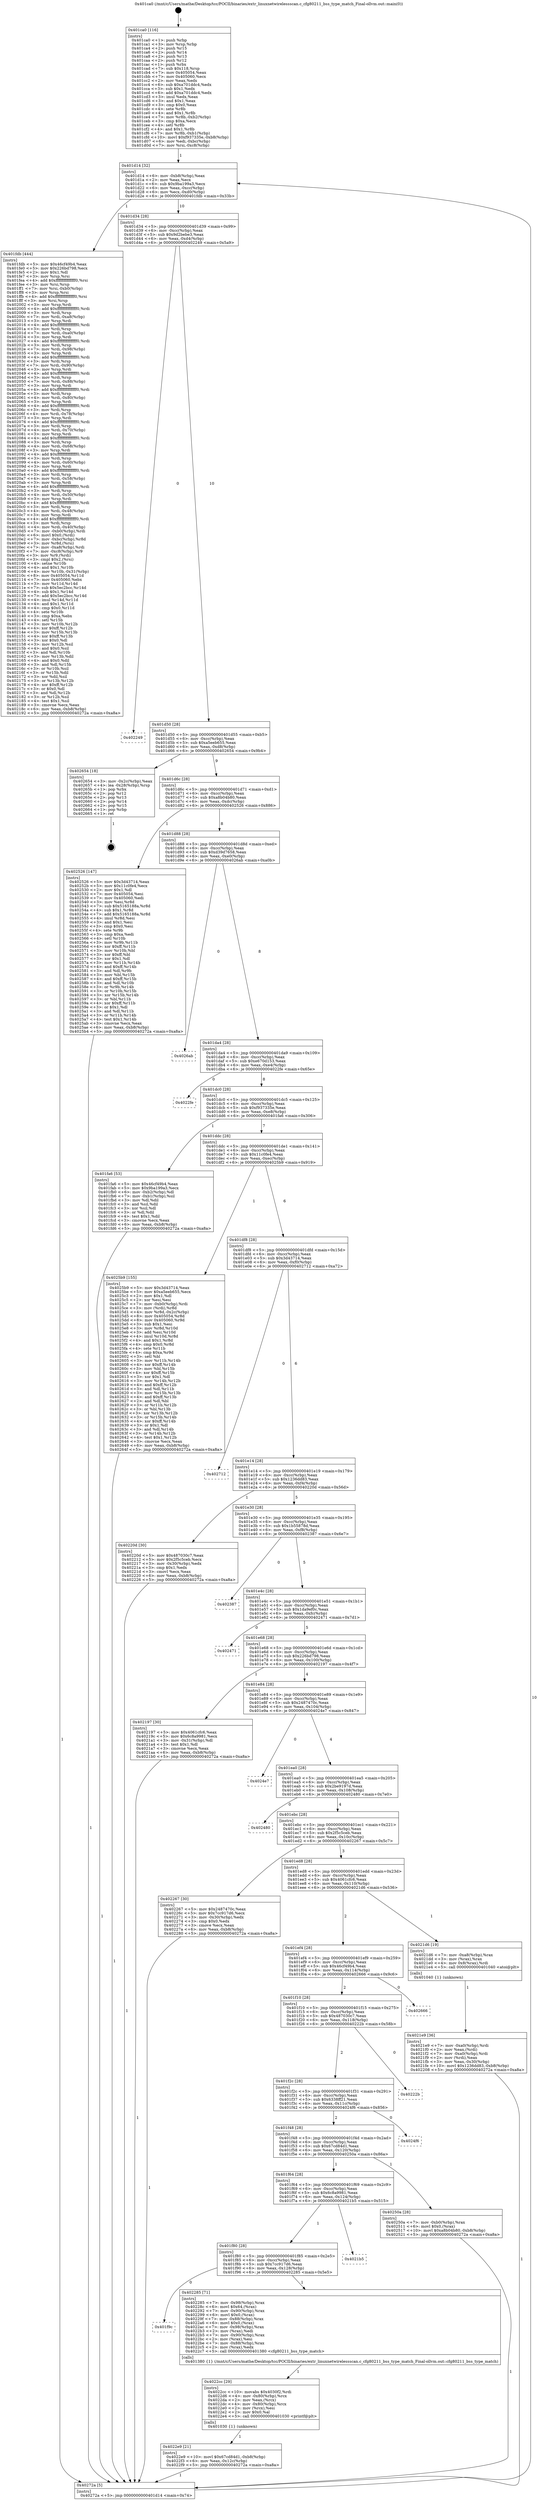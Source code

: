 digraph "0x401ca0" {
  label = "0x401ca0 (/mnt/c/Users/mathe/Desktop/tcc/POCII/binaries/extr_linuxnetwirelessscan.c_cfg80211_bss_type_match_Final-ollvm.out::main(0))"
  labelloc = "t"
  node[shape=record]

  Entry [label="",width=0.3,height=0.3,shape=circle,fillcolor=black,style=filled]
  "0x401d14" [label="{
     0x401d14 [32]\l
     | [instrs]\l
     &nbsp;&nbsp;0x401d14 \<+6\>: mov -0xb8(%rbp),%eax\l
     &nbsp;&nbsp;0x401d1a \<+2\>: mov %eax,%ecx\l
     &nbsp;&nbsp;0x401d1c \<+6\>: sub $0x9ba199a3,%ecx\l
     &nbsp;&nbsp;0x401d22 \<+6\>: mov %eax,-0xcc(%rbp)\l
     &nbsp;&nbsp;0x401d28 \<+6\>: mov %ecx,-0xd0(%rbp)\l
     &nbsp;&nbsp;0x401d2e \<+6\>: je 0000000000401fdb \<main+0x33b\>\l
  }"]
  "0x401fdb" [label="{
     0x401fdb [444]\l
     | [instrs]\l
     &nbsp;&nbsp;0x401fdb \<+5\>: mov $0x46cf49b4,%eax\l
     &nbsp;&nbsp;0x401fe0 \<+5\>: mov $0x226bd798,%ecx\l
     &nbsp;&nbsp;0x401fe5 \<+2\>: mov $0x1,%dl\l
     &nbsp;&nbsp;0x401fe7 \<+3\>: mov %rsp,%rsi\l
     &nbsp;&nbsp;0x401fea \<+4\>: add $0xfffffffffffffff0,%rsi\l
     &nbsp;&nbsp;0x401fee \<+3\>: mov %rsi,%rsp\l
     &nbsp;&nbsp;0x401ff1 \<+7\>: mov %rsi,-0xb0(%rbp)\l
     &nbsp;&nbsp;0x401ff8 \<+3\>: mov %rsp,%rsi\l
     &nbsp;&nbsp;0x401ffb \<+4\>: add $0xfffffffffffffff0,%rsi\l
     &nbsp;&nbsp;0x401fff \<+3\>: mov %rsi,%rsp\l
     &nbsp;&nbsp;0x402002 \<+3\>: mov %rsp,%rdi\l
     &nbsp;&nbsp;0x402005 \<+4\>: add $0xfffffffffffffff0,%rdi\l
     &nbsp;&nbsp;0x402009 \<+3\>: mov %rdi,%rsp\l
     &nbsp;&nbsp;0x40200c \<+7\>: mov %rdi,-0xa8(%rbp)\l
     &nbsp;&nbsp;0x402013 \<+3\>: mov %rsp,%rdi\l
     &nbsp;&nbsp;0x402016 \<+4\>: add $0xfffffffffffffff0,%rdi\l
     &nbsp;&nbsp;0x40201a \<+3\>: mov %rdi,%rsp\l
     &nbsp;&nbsp;0x40201d \<+7\>: mov %rdi,-0xa0(%rbp)\l
     &nbsp;&nbsp;0x402024 \<+3\>: mov %rsp,%rdi\l
     &nbsp;&nbsp;0x402027 \<+4\>: add $0xfffffffffffffff0,%rdi\l
     &nbsp;&nbsp;0x40202b \<+3\>: mov %rdi,%rsp\l
     &nbsp;&nbsp;0x40202e \<+7\>: mov %rdi,-0x98(%rbp)\l
     &nbsp;&nbsp;0x402035 \<+3\>: mov %rsp,%rdi\l
     &nbsp;&nbsp;0x402038 \<+4\>: add $0xfffffffffffffff0,%rdi\l
     &nbsp;&nbsp;0x40203c \<+3\>: mov %rdi,%rsp\l
     &nbsp;&nbsp;0x40203f \<+7\>: mov %rdi,-0x90(%rbp)\l
     &nbsp;&nbsp;0x402046 \<+3\>: mov %rsp,%rdi\l
     &nbsp;&nbsp;0x402049 \<+4\>: add $0xfffffffffffffff0,%rdi\l
     &nbsp;&nbsp;0x40204d \<+3\>: mov %rdi,%rsp\l
     &nbsp;&nbsp;0x402050 \<+7\>: mov %rdi,-0x88(%rbp)\l
     &nbsp;&nbsp;0x402057 \<+3\>: mov %rsp,%rdi\l
     &nbsp;&nbsp;0x40205a \<+4\>: add $0xfffffffffffffff0,%rdi\l
     &nbsp;&nbsp;0x40205e \<+3\>: mov %rdi,%rsp\l
     &nbsp;&nbsp;0x402061 \<+4\>: mov %rdi,-0x80(%rbp)\l
     &nbsp;&nbsp;0x402065 \<+3\>: mov %rsp,%rdi\l
     &nbsp;&nbsp;0x402068 \<+4\>: add $0xfffffffffffffff0,%rdi\l
     &nbsp;&nbsp;0x40206c \<+3\>: mov %rdi,%rsp\l
     &nbsp;&nbsp;0x40206f \<+4\>: mov %rdi,-0x78(%rbp)\l
     &nbsp;&nbsp;0x402073 \<+3\>: mov %rsp,%rdi\l
     &nbsp;&nbsp;0x402076 \<+4\>: add $0xfffffffffffffff0,%rdi\l
     &nbsp;&nbsp;0x40207a \<+3\>: mov %rdi,%rsp\l
     &nbsp;&nbsp;0x40207d \<+4\>: mov %rdi,-0x70(%rbp)\l
     &nbsp;&nbsp;0x402081 \<+3\>: mov %rsp,%rdi\l
     &nbsp;&nbsp;0x402084 \<+4\>: add $0xfffffffffffffff0,%rdi\l
     &nbsp;&nbsp;0x402088 \<+3\>: mov %rdi,%rsp\l
     &nbsp;&nbsp;0x40208b \<+4\>: mov %rdi,-0x68(%rbp)\l
     &nbsp;&nbsp;0x40208f \<+3\>: mov %rsp,%rdi\l
     &nbsp;&nbsp;0x402092 \<+4\>: add $0xfffffffffffffff0,%rdi\l
     &nbsp;&nbsp;0x402096 \<+3\>: mov %rdi,%rsp\l
     &nbsp;&nbsp;0x402099 \<+4\>: mov %rdi,-0x60(%rbp)\l
     &nbsp;&nbsp;0x40209d \<+3\>: mov %rsp,%rdi\l
     &nbsp;&nbsp;0x4020a0 \<+4\>: add $0xfffffffffffffff0,%rdi\l
     &nbsp;&nbsp;0x4020a4 \<+3\>: mov %rdi,%rsp\l
     &nbsp;&nbsp;0x4020a7 \<+4\>: mov %rdi,-0x58(%rbp)\l
     &nbsp;&nbsp;0x4020ab \<+3\>: mov %rsp,%rdi\l
     &nbsp;&nbsp;0x4020ae \<+4\>: add $0xfffffffffffffff0,%rdi\l
     &nbsp;&nbsp;0x4020b2 \<+3\>: mov %rdi,%rsp\l
     &nbsp;&nbsp;0x4020b5 \<+4\>: mov %rdi,-0x50(%rbp)\l
     &nbsp;&nbsp;0x4020b9 \<+3\>: mov %rsp,%rdi\l
     &nbsp;&nbsp;0x4020bc \<+4\>: add $0xfffffffffffffff0,%rdi\l
     &nbsp;&nbsp;0x4020c0 \<+3\>: mov %rdi,%rsp\l
     &nbsp;&nbsp;0x4020c3 \<+4\>: mov %rdi,-0x48(%rbp)\l
     &nbsp;&nbsp;0x4020c7 \<+3\>: mov %rsp,%rdi\l
     &nbsp;&nbsp;0x4020ca \<+4\>: add $0xfffffffffffffff0,%rdi\l
     &nbsp;&nbsp;0x4020ce \<+3\>: mov %rdi,%rsp\l
     &nbsp;&nbsp;0x4020d1 \<+4\>: mov %rdi,-0x40(%rbp)\l
     &nbsp;&nbsp;0x4020d5 \<+7\>: mov -0xb0(%rbp),%rdi\l
     &nbsp;&nbsp;0x4020dc \<+6\>: movl $0x0,(%rdi)\l
     &nbsp;&nbsp;0x4020e2 \<+7\>: mov -0xbc(%rbp),%r8d\l
     &nbsp;&nbsp;0x4020e9 \<+3\>: mov %r8d,(%rsi)\l
     &nbsp;&nbsp;0x4020ec \<+7\>: mov -0xa8(%rbp),%rdi\l
     &nbsp;&nbsp;0x4020f3 \<+7\>: mov -0xc8(%rbp),%r9\l
     &nbsp;&nbsp;0x4020fa \<+3\>: mov %r9,(%rdi)\l
     &nbsp;&nbsp;0x4020fd \<+3\>: cmpl $0x2,(%rsi)\l
     &nbsp;&nbsp;0x402100 \<+4\>: setne %r10b\l
     &nbsp;&nbsp;0x402104 \<+4\>: and $0x1,%r10b\l
     &nbsp;&nbsp;0x402108 \<+4\>: mov %r10b,-0x31(%rbp)\l
     &nbsp;&nbsp;0x40210c \<+8\>: mov 0x405054,%r11d\l
     &nbsp;&nbsp;0x402114 \<+7\>: mov 0x405060,%ebx\l
     &nbsp;&nbsp;0x40211b \<+3\>: mov %r11d,%r14d\l
     &nbsp;&nbsp;0x40211e \<+7\>: sub $0x5ec2bcc,%r14d\l
     &nbsp;&nbsp;0x402125 \<+4\>: sub $0x1,%r14d\l
     &nbsp;&nbsp;0x402129 \<+7\>: add $0x5ec2bcc,%r14d\l
     &nbsp;&nbsp;0x402130 \<+4\>: imul %r14d,%r11d\l
     &nbsp;&nbsp;0x402134 \<+4\>: and $0x1,%r11d\l
     &nbsp;&nbsp;0x402138 \<+4\>: cmp $0x0,%r11d\l
     &nbsp;&nbsp;0x40213c \<+4\>: sete %r10b\l
     &nbsp;&nbsp;0x402140 \<+3\>: cmp $0xa,%ebx\l
     &nbsp;&nbsp;0x402143 \<+4\>: setl %r15b\l
     &nbsp;&nbsp;0x402147 \<+3\>: mov %r10b,%r12b\l
     &nbsp;&nbsp;0x40214a \<+4\>: xor $0xff,%r12b\l
     &nbsp;&nbsp;0x40214e \<+3\>: mov %r15b,%r13b\l
     &nbsp;&nbsp;0x402151 \<+4\>: xor $0xff,%r13b\l
     &nbsp;&nbsp;0x402155 \<+3\>: xor $0x0,%dl\l
     &nbsp;&nbsp;0x402158 \<+3\>: mov %r12b,%sil\l
     &nbsp;&nbsp;0x40215b \<+4\>: and $0x0,%sil\l
     &nbsp;&nbsp;0x40215f \<+3\>: and %dl,%r10b\l
     &nbsp;&nbsp;0x402162 \<+3\>: mov %r13b,%dil\l
     &nbsp;&nbsp;0x402165 \<+4\>: and $0x0,%dil\l
     &nbsp;&nbsp;0x402169 \<+3\>: and %dl,%r15b\l
     &nbsp;&nbsp;0x40216c \<+3\>: or %r10b,%sil\l
     &nbsp;&nbsp;0x40216f \<+3\>: or %r15b,%dil\l
     &nbsp;&nbsp;0x402172 \<+3\>: xor %dil,%sil\l
     &nbsp;&nbsp;0x402175 \<+3\>: or %r13b,%r12b\l
     &nbsp;&nbsp;0x402178 \<+4\>: xor $0xff,%r12b\l
     &nbsp;&nbsp;0x40217c \<+3\>: or $0x0,%dl\l
     &nbsp;&nbsp;0x40217f \<+3\>: and %dl,%r12b\l
     &nbsp;&nbsp;0x402182 \<+3\>: or %r12b,%sil\l
     &nbsp;&nbsp;0x402185 \<+4\>: test $0x1,%sil\l
     &nbsp;&nbsp;0x402189 \<+3\>: cmovne %ecx,%eax\l
     &nbsp;&nbsp;0x40218c \<+6\>: mov %eax,-0xb8(%rbp)\l
     &nbsp;&nbsp;0x402192 \<+5\>: jmp 000000000040272a \<main+0xa8a\>\l
  }"]
  "0x401d34" [label="{
     0x401d34 [28]\l
     | [instrs]\l
     &nbsp;&nbsp;0x401d34 \<+5\>: jmp 0000000000401d39 \<main+0x99\>\l
     &nbsp;&nbsp;0x401d39 \<+6\>: mov -0xcc(%rbp),%eax\l
     &nbsp;&nbsp;0x401d3f \<+5\>: sub $0x9d2bebe3,%eax\l
     &nbsp;&nbsp;0x401d44 \<+6\>: mov %eax,-0xd4(%rbp)\l
     &nbsp;&nbsp;0x401d4a \<+6\>: je 0000000000402249 \<main+0x5a9\>\l
  }"]
  Exit [label="",width=0.3,height=0.3,shape=circle,fillcolor=black,style=filled,peripheries=2]
  "0x402249" [label="{
     0x402249\l
  }", style=dashed]
  "0x401d50" [label="{
     0x401d50 [28]\l
     | [instrs]\l
     &nbsp;&nbsp;0x401d50 \<+5\>: jmp 0000000000401d55 \<main+0xb5\>\l
     &nbsp;&nbsp;0x401d55 \<+6\>: mov -0xcc(%rbp),%eax\l
     &nbsp;&nbsp;0x401d5b \<+5\>: sub $0xa5eeb655,%eax\l
     &nbsp;&nbsp;0x401d60 \<+6\>: mov %eax,-0xd8(%rbp)\l
     &nbsp;&nbsp;0x401d66 \<+6\>: je 0000000000402654 \<main+0x9b4\>\l
  }"]
  "0x4022e9" [label="{
     0x4022e9 [21]\l
     | [instrs]\l
     &nbsp;&nbsp;0x4022e9 \<+10\>: movl $0x67cd84d1,-0xb8(%rbp)\l
     &nbsp;&nbsp;0x4022f3 \<+6\>: mov %eax,-0x12c(%rbp)\l
     &nbsp;&nbsp;0x4022f9 \<+5\>: jmp 000000000040272a \<main+0xa8a\>\l
  }"]
  "0x402654" [label="{
     0x402654 [18]\l
     | [instrs]\l
     &nbsp;&nbsp;0x402654 \<+3\>: mov -0x2c(%rbp),%eax\l
     &nbsp;&nbsp;0x402657 \<+4\>: lea -0x28(%rbp),%rsp\l
     &nbsp;&nbsp;0x40265b \<+1\>: pop %rbx\l
     &nbsp;&nbsp;0x40265c \<+2\>: pop %r12\l
     &nbsp;&nbsp;0x40265e \<+2\>: pop %r13\l
     &nbsp;&nbsp;0x402660 \<+2\>: pop %r14\l
     &nbsp;&nbsp;0x402662 \<+2\>: pop %r15\l
     &nbsp;&nbsp;0x402664 \<+1\>: pop %rbp\l
     &nbsp;&nbsp;0x402665 \<+1\>: ret\l
  }"]
  "0x401d6c" [label="{
     0x401d6c [28]\l
     | [instrs]\l
     &nbsp;&nbsp;0x401d6c \<+5\>: jmp 0000000000401d71 \<main+0xd1\>\l
     &nbsp;&nbsp;0x401d71 \<+6\>: mov -0xcc(%rbp),%eax\l
     &nbsp;&nbsp;0x401d77 \<+5\>: sub $0xa8b04b80,%eax\l
     &nbsp;&nbsp;0x401d7c \<+6\>: mov %eax,-0xdc(%rbp)\l
     &nbsp;&nbsp;0x401d82 \<+6\>: je 0000000000402526 \<main+0x886\>\l
  }"]
  "0x4022cc" [label="{
     0x4022cc [29]\l
     | [instrs]\l
     &nbsp;&nbsp;0x4022cc \<+10\>: movabs $0x4030f2,%rdi\l
     &nbsp;&nbsp;0x4022d6 \<+4\>: mov -0x80(%rbp),%rcx\l
     &nbsp;&nbsp;0x4022da \<+2\>: mov %eax,(%rcx)\l
     &nbsp;&nbsp;0x4022dc \<+4\>: mov -0x80(%rbp),%rcx\l
     &nbsp;&nbsp;0x4022e0 \<+2\>: mov (%rcx),%esi\l
     &nbsp;&nbsp;0x4022e2 \<+2\>: mov $0x0,%al\l
     &nbsp;&nbsp;0x4022e4 \<+5\>: call 0000000000401030 \<printf@plt\>\l
     | [calls]\l
     &nbsp;&nbsp;0x401030 \{1\} (unknown)\l
  }"]
  "0x402526" [label="{
     0x402526 [147]\l
     | [instrs]\l
     &nbsp;&nbsp;0x402526 \<+5\>: mov $0x3d43714,%eax\l
     &nbsp;&nbsp;0x40252b \<+5\>: mov $0x11c0fe4,%ecx\l
     &nbsp;&nbsp;0x402530 \<+2\>: mov $0x1,%dl\l
     &nbsp;&nbsp;0x402532 \<+7\>: mov 0x405054,%esi\l
     &nbsp;&nbsp;0x402539 \<+7\>: mov 0x405060,%edi\l
     &nbsp;&nbsp;0x402540 \<+3\>: mov %esi,%r8d\l
     &nbsp;&nbsp;0x402543 \<+7\>: sub $0x5165188a,%r8d\l
     &nbsp;&nbsp;0x40254a \<+4\>: sub $0x1,%r8d\l
     &nbsp;&nbsp;0x40254e \<+7\>: add $0x5165188a,%r8d\l
     &nbsp;&nbsp;0x402555 \<+4\>: imul %r8d,%esi\l
     &nbsp;&nbsp;0x402559 \<+3\>: and $0x1,%esi\l
     &nbsp;&nbsp;0x40255c \<+3\>: cmp $0x0,%esi\l
     &nbsp;&nbsp;0x40255f \<+4\>: sete %r9b\l
     &nbsp;&nbsp;0x402563 \<+3\>: cmp $0xa,%edi\l
     &nbsp;&nbsp;0x402566 \<+4\>: setl %r10b\l
     &nbsp;&nbsp;0x40256a \<+3\>: mov %r9b,%r11b\l
     &nbsp;&nbsp;0x40256d \<+4\>: xor $0xff,%r11b\l
     &nbsp;&nbsp;0x402571 \<+3\>: mov %r10b,%bl\l
     &nbsp;&nbsp;0x402574 \<+3\>: xor $0xff,%bl\l
     &nbsp;&nbsp;0x402577 \<+3\>: xor $0x1,%dl\l
     &nbsp;&nbsp;0x40257a \<+3\>: mov %r11b,%r14b\l
     &nbsp;&nbsp;0x40257d \<+4\>: and $0xff,%r14b\l
     &nbsp;&nbsp;0x402581 \<+3\>: and %dl,%r9b\l
     &nbsp;&nbsp;0x402584 \<+3\>: mov %bl,%r15b\l
     &nbsp;&nbsp;0x402587 \<+4\>: and $0xff,%r15b\l
     &nbsp;&nbsp;0x40258b \<+3\>: and %dl,%r10b\l
     &nbsp;&nbsp;0x40258e \<+3\>: or %r9b,%r14b\l
     &nbsp;&nbsp;0x402591 \<+3\>: or %r10b,%r15b\l
     &nbsp;&nbsp;0x402594 \<+3\>: xor %r15b,%r14b\l
     &nbsp;&nbsp;0x402597 \<+3\>: or %bl,%r11b\l
     &nbsp;&nbsp;0x40259a \<+4\>: xor $0xff,%r11b\l
     &nbsp;&nbsp;0x40259e \<+3\>: or $0x1,%dl\l
     &nbsp;&nbsp;0x4025a1 \<+3\>: and %dl,%r11b\l
     &nbsp;&nbsp;0x4025a4 \<+3\>: or %r11b,%r14b\l
     &nbsp;&nbsp;0x4025a7 \<+4\>: test $0x1,%r14b\l
     &nbsp;&nbsp;0x4025ab \<+3\>: cmovne %ecx,%eax\l
     &nbsp;&nbsp;0x4025ae \<+6\>: mov %eax,-0xb8(%rbp)\l
     &nbsp;&nbsp;0x4025b4 \<+5\>: jmp 000000000040272a \<main+0xa8a\>\l
  }"]
  "0x401d88" [label="{
     0x401d88 [28]\l
     | [instrs]\l
     &nbsp;&nbsp;0x401d88 \<+5\>: jmp 0000000000401d8d \<main+0xed\>\l
     &nbsp;&nbsp;0x401d8d \<+6\>: mov -0xcc(%rbp),%eax\l
     &nbsp;&nbsp;0x401d93 \<+5\>: sub $0xd39d7658,%eax\l
     &nbsp;&nbsp;0x401d98 \<+6\>: mov %eax,-0xe0(%rbp)\l
     &nbsp;&nbsp;0x401d9e \<+6\>: je 00000000004026ab \<main+0xa0b\>\l
  }"]
  "0x401f9c" [label="{
     0x401f9c\l
  }", style=dashed]
  "0x4026ab" [label="{
     0x4026ab\l
  }", style=dashed]
  "0x401da4" [label="{
     0x401da4 [28]\l
     | [instrs]\l
     &nbsp;&nbsp;0x401da4 \<+5\>: jmp 0000000000401da9 \<main+0x109\>\l
     &nbsp;&nbsp;0x401da9 \<+6\>: mov -0xcc(%rbp),%eax\l
     &nbsp;&nbsp;0x401daf \<+5\>: sub $0xe670d153,%eax\l
     &nbsp;&nbsp;0x401db4 \<+6\>: mov %eax,-0xe4(%rbp)\l
     &nbsp;&nbsp;0x401dba \<+6\>: je 00000000004022fe \<main+0x65e\>\l
  }"]
  "0x402285" [label="{
     0x402285 [71]\l
     | [instrs]\l
     &nbsp;&nbsp;0x402285 \<+7\>: mov -0x98(%rbp),%rax\l
     &nbsp;&nbsp;0x40228c \<+6\>: movl $0x64,(%rax)\l
     &nbsp;&nbsp;0x402292 \<+7\>: mov -0x90(%rbp),%rax\l
     &nbsp;&nbsp;0x402299 \<+6\>: movl $0x0,(%rax)\l
     &nbsp;&nbsp;0x40229f \<+7\>: mov -0x88(%rbp),%rax\l
     &nbsp;&nbsp;0x4022a6 \<+6\>: movl $0x0,(%rax)\l
     &nbsp;&nbsp;0x4022ac \<+7\>: mov -0x98(%rbp),%rax\l
     &nbsp;&nbsp;0x4022b3 \<+2\>: mov (%rax),%edi\l
     &nbsp;&nbsp;0x4022b5 \<+7\>: mov -0x90(%rbp),%rax\l
     &nbsp;&nbsp;0x4022bc \<+2\>: mov (%rax),%esi\l
     &nbsp;&nbsp;0x4022be \<+7\>: mov -0x88(%rbp),%rax\l
     &nbsp;&nbsp;0x4022c5 \<+2\>: mov (%rax),%edx\l
     &nbsp;&nbsp;0x4022c7 \<+5\>: call 0000000000401380 \<cfg80211_bss_type_match\>\l
     | [calls]\l
     &nbsp;&nbsp;0x401380 \{1\} (/mnt/c/Users/mathe/Desktop/tcc/POCII/binaries/extr_linuxnetwirelessscan.c_cfg80211_bss_type_match_Final-ollvm.out::cfg80211_bss_type_match)\l
  }"]
  "0x4022fe" [label="{
     0x4022fe\l
  }", style=dashed]
  "0x401dc0" [label="{
     0x401dc0 [28]\l
     | [instrs]\l
     &nbsp;&nbsp;0x401dc0 \<+5\>: jmp 0000000000401dc5 \<main+0x125\>\l
     &nbsp;&nbsp;0x401dc5 \<+6\>: mov -0xcc(%rbp),%eax\l
     &nbsp;&nbsp;0x401dcb \<+5\>: sub $0xf937335e,%eax\l
     &nbsp;&nbsp;0x401dd0 \<+6\>: mov %eax,-0xe8(%rbp)\l
     &nbsp;&nbsp;0x401dd6 \<+6\>: je 0000000000401fa6 \<main+0x306\>\l
  }"]
  "0x401f80" [label="{
     0x401f80 [28]\l
     | [instrs]\l
     &nbsp;&nbsp;0x401f80 \<+5\>: jmp 0000000000401f85 \<main+0x2e5\>\l
     &nbsp;&nbsp;0x401f85 \<+6\>: mov -0xcc(%rbp),%eax\l
     &nbsp;&nbsp;0x401f8b \<+5\>: sub $0x7cc917d6,%eax\l
     &nbsp;&nbsp;0x401f90 \<+6\>: mov %eax,-0x128(%rbp)\l
     &nbsp;&nbsp;0x401f96 \<+6\>: je 0000000000402285 \<main+0x5e5\>\l
  }"]
  "0x401fa6" [label="{
     0x401fa6 [53]\l
     | [instrs]\l
     &nbsp;&nbsp;0x401fa6 \<+5\>: mov $0x46cf49b4,%eax\l
     &nbsp;&nbsp;0x401fab \<+5\>: mov $0x9ba199a3,%ecx\l
     &nbsp;&nbsp;0x401fb0 \<+6\>: mov -0xb2(%rbp),%dl\l
     &nbsp;&nbsp;0x401fb6 \<+7\>: mov -0xb1(%rbp),%sil\l
     &nbsp;&nbsp;0x401fbd \<+3\>: mov %dl,%dil\l
     &nbsp;&nbsp;0x401fc0 \<+3\>: and %sil,%dil\l
     &nbsp;&nbsp;0x401fc3 \<+3\>: xor %sil,%dl\l
     &nbsp;&nbsp;0x401fc6 \<+3\>: or %dl,%dil\l
     &nbsp;&nbsp;0x401fc9 \<+4\>: test $0x1,%dil\l
     &nbsp;&nbsp;0x401fcd \<+3\>: cmovne %ecx,%eax\l
     &nbsp;&nbsp;0x401fd0 \<+6\>: mov %eax,-0xb8(%rbp)\l
     &nbsp;&nbsp;0x401fd6 \<+5\>: jmp 000000000040272a \<main+0xa8a\>\l
  }"]
  "0x401ddc" [label="{
     0x401ddc [28]\l
     | [instrs]\l
     &nbsp;&nbsp;0x401ddc \<+5\>: jmp 0000000000401de1 \<main+0x141\>\l
     &nbsp;&nbsp;0x401de1 \<+6\>: mov -0xcc(%rbp),%eax\l
     &nbsp;&nbsp;0x401de7 \<+5\>: sub $0x11c0fe4,%eax\l
     &nbsp;&nbsp;0x401dec \<+6\>: mov %eax,-0xec(%rbp)\l
     &nbsp;&nbsp;0x401df2 \<+6\>: je 00000000004025b9 \<main+0x919\>\l
  }"]
  "0x40272a" [label="{
     0x40272a [5]\l
     | [instrs]\l
     &nbsp;&nbsp;0x40272a \<+5\>: jmp 0000000000401d14 \<main+0x74\>\l
  }"]
  "0x401ca0" [label="{
     0x401ca0 [116]\l
     | [instrs]\l
     &nbsp;&nbsp;0x401ca0 \<+1\>: push %rbp\l
     &nbsp;&nbsp;0x401ca1 \<+3\>: mov %rsp,%rbp\l
     &nbsp;&nbsp;0x401ca4 \<+2\>: push %r15\l
     &nbsp;&nbsp;0x401ca6 \<+2\>: push %r14\l
     &nbsp;&nbsp;0x401ca8 \<+2\>: push %r13\l
     &nbsp;&nbsp;0x401caa \<+2\>: push %r12\l
     &nbsp;&nbsp;0x401cac \<+1\>: push %rbx\l
     &nbsp;&nbsp;0x401cad \<+7\>: sub $0x118,%rsp\l
     &nbsp;&nbsp;0x401cb4 \<+7\>: mov 0x405054,%eax\l
     &nbsp;&nbsp;0x401cbb \<+7\>: mov 0x405060,%ecx\l
     &nbsp;&nbsp;0x401cc2 \<+2\>: mov %eax,%edx\l
     &nbsp;&nbsp;0x401cc4 \<+6\>: sub $0xa701ddc4,%edx\l
     &nbsp;&nbsp;0x401cca \<+3\>: sub $0x1,%edx\l
     &nbsp;&nbsp;0x401ccd \<+6\>: add $0xa701ddc4,%edx\l
     &nbsp;&nbsp;0x401cd3 \<+3\>: imul %edx,%eax\l
     &nbsp;&nbsp;0x401cd6 \<+3\>: and $0x1,%eax\l
     &nbsp;&nbsp;0x401cd9 \<+3\>: cmp $0x0,%eax\l
     &nbsp;&nbsp;0x401cdc \<+4\>: sete %r8b\l
     &nbsp;&nbsp;0x401ce0 \<+4\>: and $0x1,%r8b\l
     &nbsp;&nbsp;0x401ce4 \<+7\>: mov %r8b,-0xb2(%rbp)\l
     &nbsp;&nbsp;0x401ceb \<+3\>: cmp $0xa,%ecx\l
     &nbsp;&nbsp;0x401cee \<+4\>: setl %r8b\l
     &nbsp;&nbsp;0x401cf2 \<+4\>: and $0x1,%r8b\l
     &nbsp;&nbsp;0x401cf6 \<+7\>: mov %r8b,-0xb1(%rbp)\l
     &nbsp;&nbsp;0x401cfd \<+10\>: movl $0xf937335e,-0xb8(%rbp)\l
     &nbsp;&nbsp;0x401d07 \<+6\>: mov %edi,-0xbc(%rbp)\l
     &nbsp;&nbsp;0x401d0d \<+7\>: mov %rsi,-0xc8(%rbp)\l
  }"]
  "0x4021b5" [label="{
     0x4021b5\l
  }", style=dashed]
  "0x401f64" [label="{
     0x401f64 [28]\l
     | [instrs]\l
     &nbsp;&nbsp;0x401f64 \<+5\>: jmp 0000000000401f69 \<main+0x2c9\>\l
     &nbsp;&nbsp;0x401f69 \<+6\>: mov -0xcc(%rbp),%eax\l
     &nbsp;&nbsp;0x401f6f \<+5\>: sub $0x6c8a9981,%eax\l
     &nbsp;&nbsp;0x401f74 \<+6\>: mov %eax,-0x124(%rbp)\l
     &nbsp;&nbsp;0x401f7a \<+6\>: je 00000000004021b5 \<main+0x515\>\l
  }"]
  "0x4025b9" [label="{
     0x4025b9 [155]\l
     | [instrs]\l
     &nbsp;&nbsp;0x4025b9 \<+5\>: mov $0x3d43714,%eax\l
     &nbsp;&nbsp;0x4025be \<+5\>: mov $0xa5eeb655,%ecx\l
     &nbsp;&nbsp;0x4025c3 \<+2\>: mov $0x1,%dl\l
     &nbsp;&nbsp;0x4025c5 \<+2\>: xor %esi,%esi\l
     &nbsp;&nbsp;0x4025c7 \<+7\>: mov -0xb0(%rbp),%rdi\l
     &nbsp;&nbsp;0x4025ce \<+3\>: mov (%rdi),%r8d\l
     &nbsp;&nbsp;0x4025d1 \<+4\>: mov %r8d,-0x2c(%rbp)\l
     &nbsp;&nbsp;0x4025d5 \<+8\>: mov 0x405054,%r8d\l
     &nbsp;&nbsp;0x4025dd \<+8\>: mov 0x405060,%r9d\l
     &nbsp;&nbsp;0x4025e5 \<+3\>: sub $0x1,%esi\l
     &nbsp;&nbsp;0x4025e8 \<+3\>: mov %r8d,%r10d\l
     &nbsp;&nbsp;0x4025eb \<+3\>: add %esi,%r10d\l
     &nbsp;&nbsp;0x4025ee \<+4\>: imul %r10d,%r8d\l
     &nbsp;&nbsp;0x4025f2 \<+4\>: and $0x1,%r8d\l
     &nbsp;&nbsp;0x4025f6 \<+4\>: cmp $0x0,%r8d\l
     &nbsp;&nbsp;0x4025fa \<+4\>: sete %r11b\l
     &nbsp;&nbsp;0x4025fe \<+4\>: cmp $0xa,%r9d\l
     &nbsp;&nbsp;0x402602 \<+3\>: setl %bl\l
     &nbsp;&nbsp;0x402605 \<+3\>: mov %r11b,%r14b\l
     &nbsp;&nbsp;0x402608 \<+4\>: xor $0xff,%r14b\l
     &nbsp;&nbsp;0x40260c \<+3\>: mov %bl,%r15b\l
     &nbsp;&nbsp;0x40260f \<+4\>: xor $0xff,%r15b\l
     &nbsp;&nbsp;0x402613 \<+3\>: xor $0x1,%dl\l
     &nbsp;&nbsp;0x402616 \<+3\>: mov %r14b,%r12b\l
     &nbsp;&nbsp;0x402619 \<+4\>: and $0xff,%r12b\l
     &nbsp;&nbsp;0x40261d \<+3\>: and %dl,%r11b\l
     &nbsp;&nbsp;0x402620 \<+3\>: mov %r15b,%r13b\l
     &nbsp;&nbsp;0x402623 \<+4\>: and $0xff,%r13b\l
     &nbsp;&nbsp;0x402627 \<+2\>: and %dl,%bl\l
     &nbsp;&nbsp;0x402629 \<+3\>: or %r11b,%r12b\l
     &nbsp;&nbsp;0x40262c \<+3\>: or %bl,%r13b\l
     &nbsp;&nbsp;0x40262f \<+3\>: xor %r13b,%r12b\l
     &nbsp;&nbsp;0x402632 \<+3\>: or %r15b,%r14b\l
     &nbsp;&nbsp;0x402635 \<+4\>: xor $0xff,%r14b\l
     &nbsp;&nbsp;0x402639 \<+3\>: or $0x1,%dl\l
     &nbsp;&nbsp;0x40263c \<+3\>: and %dl,%r14b\l
     &nbsp;&nbsp;0x40263f \<+3\>: or %r14b,%r12b\l
     &nbsp;&nbsp;0x402642 \<+4\>: test $0x1,%r12b\l
     &nbsp;&nbsp;0x402646 \<+3\>: cmovne %ecx,%eax\l
     &nbsp;&nbsp;0x402649 \<+6\>: mov %eax,-0xb8(%rbp)\l
     &nbsp;&nbsp;0x40264f \<+5\>: jmp 000000000040272a \<main+0xa8a\>\l
  }"]
  "0x401df8" [label="{
     0x401df8 [28]\l
     | [instrs]\l
     &nbsp;&nbsp;0x401df8 \<+5\>: jmp 0000000000401dfd \<main+0x15d\>\l
     &nbsp;&nbsp;0x401dfd \<+6\>: mov -0xcc(%rbp),%eax\l
     &nbsp;&nbsp;0x401e03 \<+5\>: sub $0x3d43714,%eax\l
     &nbsp;&nbsp;0x401e08 \<+6\>: mov %eax,-0xf0(%rbp)\l
     &nbsp;&nbsp;0x401e0e \<+6\>: je 0000000000402712 \<main+0xa72\>\l
  }"]
  "0x40250a" [label="{
     0x40250a [28]\l
     | [instrs]\l
     &nbsp;&nbsp;0x40250a \<+7\>: mov -0xb0(%rbp),%rax\l
     &nbsp;&nbsp;0x402511 \<+6\>: movl $0x0,(%rax)\l
     &nbsp;&nbsp;0x402517 \<+10\>: movl $0xa8b04b80,-0xb8(%rbp)\l
     &nbsp;&nbsp;0x402521 \<+5\>: jmp 000000000040272a \<main+0xa8a\>\l
  }"]
  "0x402712" [label="{
     0x402712\l
  }", style=dashed]
  "0x401e14" [label="{
     0x401e14 [28]\l
     | [instrs]\l
     &nbsp;&nbsp;0x401e14 \<+5\>: jmp 0000000000401e19 \<main+0x179\>\l
     &nbsp;&nbsp;0x401e19 \<+6\>: mov -0xcc(%rbp),%eax\l
     &nbsp;&nbsp;0x401e1f \<+5\>: sub $0x1236dd83,%eax\l
     &nbsp;&nbsp;0x401e24 \<+6\>: mov %eax,-0xf4(%rbp)\l
     &nbsp;&nbsp;0x401e2a \<+6\>: je 000000000040220d \<main+0x56d\>\l
  }"]
  "0x401f48" [label="{
     0x401f48 [28]\l
     | [instrs]\l
     &nbsp;&nbsp;0x401f48 \<+5\>: jmp 0000000000401f4d \<main+0x2ad\>\l
     &nbsp;&nbsp;0x401f4d \<+6\>: mov -0xcc(%rbp),%eax\l
     &nbsp;&nbsp;0x401f53 \<+5\>: sub $0x67cd84d1,%eax\l
     &nbsp;&nbsp;0x401f58 \<+6\>: mov %eax,-0x120(%rbp)\l
     &nbsp;&nbsp;0x401f5e \<+6\>: je 000000000040250a \<main+0x86a\>\l
  }"]
  "0x40220d" [label="{
     0x40220d [30]\l
     | [instrs]\l
     &nbsp;&nbsp;0x40220d \<+5\>: mov $0x487030c7,%eax\l
     &nbsp;&nbsp;0x402212 \<+5\>: mov $0x2f5c5ceb,%ecx\l
     &nbsp;&nbsp;0x402217 \<+3\>: mov -0x30(%rbp),%edx\l
     &nbsp;&nbsp;0x40221a \<+3\>: cmp $0x1,%edx\l
     &nbsp;&nbsp;0x40221d \<+3\>: cmovl %ecx,%eax\l
     &nbsp;&nbsp;0x402220 \<+6\>: mov %eax,-0xb8(%rbp)\l
     &nbsp;&nbsp;0x402226 \<+5\>: jmp 000000000040272a \<main+0xa8a\>\l
  }"]
  "0x401e30" [label="{
     0x401e30 [28]\l
     | [instrs]\l
     &nbsp;&nbsp;0x401e30 \<+5\>: jmp 0000000000401e35 \<main+0x195\>\l
     &nbsp;&nbsp;0x401e35 \<+6\>: mov -0xcc(%rbp),%eax\l
     &nbsp;&nbsp;0x401e3b \<+5\>: sub $0x1b55878d,%eax\l
     &nbsp;&nbsp;0x401e40 \<+6\>: mov %eax,-0xf8(%rbp)\l
     &nbsp;&nbsp;0x401e46 \<+6\>: je 0000000000402387 \<main+0x6e7\>\l
  }"]
  "0x4024f6" [label="{
     0x4024f6\l
  }", style=dashed]
  "0x402387" [label="{
     0x402387\l
  }", style=dashed]
  "0x401e4c" [label="{
     0x401e4c [28]\l
     | [instrs]\l
     &nbsp;&nbsp;0x401e4c \<+5\>: jmp 0000000000401e51 \<main+0x1b1\>\l
     &nbsp;&nbsp;0x401e51 \<+6\>: mov -0xcc(%rbp),%eax\l
     &nbsp;&nbsp;0x401e57 \<+5\>: sub $0x1da9ef0c,%eax\l
     &nbsp;&nbsp;0x401e5c \<+6\>: mov %eax,-0xfc(%rbp)\l
     &nbsp;&nbsp;0x401e62 \<+6\>: je 0000000000402471 \<main+0x7d1\>\l
  }"]
  "0x401f2c" [label="{
     0x401f2c [28]\l
     | [instrs]\l
     &nbsp;&nbsp;0x401f2c \<+5\>: jmp 0000000000401f31 \<main+0x291\>\l
     &nbsp;&nbsp;0x401f31 \<+6\>: mov -0xcc(%rbp),%eax\l
     &nbsp;&nbsp;0x401f37 \<+5\>: sub $0x6338ff21,%eax\l
     &nbsp;&nbsp;0x401f3c \<+6\>: mov %eax,-0x11c(%rbp)\l
     &nbsp;&nbsp;0x401f42 \<+6\>: je 00000000004024f6 \<main+0x856\>\l
  }"]
  "0x402471" [label="{
     0x402471\l
  }", style=dashed]
  "0x401e68" [label="{
     0x401e68 [28]\l
     | [instrs]\l
     &nbsp;&nbsp;0x401e68 \<+5\>: jmp 0000000000401e6d \<main+0x1cd\>\l
     &nbsp;&nbsp;0x401e6d \<+6\>: mov -0xcc(%rbp),%eax\l
     &nbsp;&nbsp;0x401e73 \<+5\>: sub $0x226bd798,%eax\l
     &nbsp;&nbsp;0x401e78 \<+6\>: mov %eax,-0x100(%rbp)\l
     &nbsp;&nbsp;0x401e7e \<+6\>: je 0000000000402197 \<main+0x4f7\>\l
  }"]
  "0x40222b" [label="{
     0x40222b\l
  }", style=dashed]
  "0x402197" [label="{
     0x402197 [30]\l
     | [instrs]\l
     &nbsp;&nbsp;0x402197 \<+5\>: mov $0x4061cfc6,%eax\l
     &nbsp;&nbsp;0x40219c \<+5\>: mov $0x6c8a9981,%ecx\l
     &nbsp;&nbsp;0x4021a1 \<+3\>: mov -0x31(%rbp),%dl\l
     &nbsp;&nbsp;0x4021a4 \<+3\>: test $0x1,%dl\l
     &nbsp;&nbsp;0x4021a7 \<+3\>: cmovne %ecx,%eax\l
     &nbsp;&nbsp;0x4021aa \<+6\>: mov %eax,-0xb8(%rbp)\l
     &nbsp;&nbsp;0x4021b0 \<+5\>: jmp 000000000040272a \<main+0xa8a\>\l
  }"]
  "0x401e84" [label="{
     0x401e84 [28]\l
     | [instrs]\l
     &nbsp;&nbsp;0x401e84 \<+5\>: jmp 0000000000401e89 \<main+0x1e9\>\l
     &nbsp;&nbsp;0x401e89 \<+6\>: mov -0xcc(%rbp),%eax\l
     &nbsp;&nbsp;0x401e8f \<+5\>: sub $0x2487470c,%eax\l
     &nbsp;&nbsp;0x401e94 \<+6\>: mov %eax,-0x104(%rbp)\l
     &nbsp;&nbsp;0x401e9a \<+6\>: je 00000000004024e7 \<main+0x847\>\l
  }"]
  "0x401f10" [label="{
     0x401f10 [28]\l
     | [instrs]\l
     &nbsp;&nbsp;0x401f10 \<+5\>: jmp 0000000000401f15 \<main+0x275\>\l
     &nbsp;&nbsp;0x401f15 \<+6\>: mov -0xcc(%rbp),%eax\l
     &nbsp;&nbsp;0x401f1b \<+5\>: sub $0x487030c7,%eax\l
     &nbsp;&nbsp;0x401f20 \<+6\>: mov %eax,-0x118(%rbp)\l
     &nbsp;&nbsp;0x401f26 \<+6\>: je 000000000040222b \<main+0x58b\>\l
  }"]
  "0x4024e7" [label="{
     0x4024e7\l
  }", style=dashed]
  "0x401ea0" [label="{
     0x401ea0 [28]\l
     | [instrs]\l
     &nbsp;&nbsp;0x401ea0 \<+5\>: jmp 0000000000401ea5 \<main+0x205\>\l
     &nbsp;&nbsp;0x401ea5 \<+6\>: mov -0xcc(%rbp),%eax\l
     &nbsp;&nbsp;0x401eab \<+5\>: sub $0x2be9197d,%eax\l
     &nbsp;&nbsp;0x401eb0 \<+6\>: mov %eax,-0x108(%rbp)\l
     &nbsp;&nbsp;0x401eb6 \<+6\>: je 0000000000402480 \<main+0x7e0\>\l
  }"]
  "0x402666" [label="{
     0x402666\l
  }", style=dashed]
  "0x402480" [label="{
     0x402480\l
  }", style=dashed]
  "0x401ebc" [label="{
     0x401ebc [28]\l
     | [instrs]\l
     &nbsp;&nbsp;0x401ebc \<+5\>: jmp 0000000000401ec1 \<main+0x221\>\l
     &nbsp;&nbsp;0x401ec1 \<+6\>: mov -0xcc(%rbp),%eax\l
     &nbsp;&nbsp;0x401ec7 \<+5\>: sub $0x2f5c5ceb,%eax\l
     &nbsp;&nbsp;0x401ecc \<+6\>: mov %eax,-0x10c(%rbp)\l
     &nbsp;&nbsp;0x401ed2 \<+6\>: je 0000000000402267 \<main+0x5c7\>\l
  }"]
  "0x4021e9" [label="{
     0x4021e9 [36]\l
     | [instrs]\l
     &nbsp;&nbsp;0x4021e9 \<+7\>: mov -0xa0(%rbp),%rdi\l
     &nbsp;&nbsp;0x4021f0 \<+2\>: mov %eax,(%rdi)\l
     &nbsp;&nbsp;0x4021f2 \<+7\>: mov -0xa0(%rbp),%rdi\l
     &nbsp;&nbsp;0x4021f9 \<+2\>: mov (%rdi),%eax\l
     &nbsp;&nbsp;0x4021fb \<+3\>: mov %eax,-0x30(%rbp)\l
     &nbsp;&nbsp;0x4021fe \<+10\>: movl $0x1236dd83,-0xb8(%rbp)\l
     &nbsp;&nbsp;0x402208 \<+5\>: jmp 000000000040272a \<main+0xa8a\>\l
  }"]
  "0x402267" [label="{
     0x402267 [30]\l
     | [instrs]\l
     &nbsp;&nbsp;0x402267 \<+5\>: mov $0x2487470c,%eax\l
     &nbsp;&nbsp;0x40226c \<+5\>: mov $0x7cc917d6,%ecx\l
     &nbsp;&nbsp;0x402271 \<+3\>: mov -0x30(%rbp),%edx\l
     &nbsp;&nbsp;0x402274 \<+3\>: cmp $0x0,%edx\l
     &nbsp;&nbsp;0x402277 \<+3\>: cmove %ecx,%eax\l
     &nbsp;&nbsp;0x40227a \<+6\>: mov %eax,-0xb8(%rbp)\l
     &nbsp;&nbsp;0x402280 \<+5\>: jmp 000000000040272a \<main+0xa8a\>\l
  }"]
  "0x401ed8" [label="{
     0x401ed8 [28]\l
     | [instrs]\l
     &nbsp;&nbsp;0x401ed8 \<+5\>: jmp 0000000000401edd \<main+0x23d\>\l
     &nbsp;&nbsp;0x401edd \<+6\>: mov -0xcc(%rbp),%eax\l
     &nbsp;&nbsp;0x401ee3 \<+5\>: sub $0x4061cfc6,%eax\l
     &nbsp;&nbsp;0x401ee8 \<+6\>: mov %eax,-0x110(%rbp)\l
     &nbsp;&nbsp;0x401eee \<+6\>: je 00000000004021d6 \<main+0x536\>\l
  }"]
  "0x401ef4" [label="{
     0x401ef4 [28]\l
     | [instrs]\l
     &nbsp;&nbsp;0x401ef4 \<+5\>: jmp 0000000000401ef9 \<main+0x259\>\l
     &nbsp;&nbsp;0x401ef9 \<+6\>: mov -0xcc(%rbp),%eax\l
     &nbsp;&nbsp;0x401eff \<+5\>: sub $0x46cf49b4,%eax\l
     &nbsp;&nbsp;0x401f04 \<+6\>: mov %eax,-0x114(%rbp)\l
     &nbsp;&nbsp;0x401f0a \<+6\>: je 0000000000402666 \<main+0x9c6\>\l
  }"]
  "0x4021d6" [label="{
     0x4021d6 [19]\l
     | [instrs]\l
     &nbsp;&nbsp;0x4021d6 \<+7\>: mov -0xa8(%rbp),%rax\l
     &nbsp;&nbsp;0x4021dd \<+3\>: mov (%rax),%rax\l
     &nbsp;&nbsp;0x4021e0 \<+4\>: mov 0x8(%rax),%rdi\l
     &nbsp;&nbsp;0x4021e4 \<+5\>: call 0000000000401040 \<atoi@plt\>\l
     | [calls]\l
     &nbsp;&nbsp;0x401040 \{1\} (unknown)\l
  }"]
  Entry -> "0x401ca0" [label=" 1"]
  "0x401d14" -> "0x401fdb" [label=" 1"]
  "0x401d14" -> "0x401d34" [label=" 10"]
  "0x402654" -> Exit [label=" 1"]
  "0x401d34" -> "0x402249" [label=" 0"]
  "0x401d34" -> "0x401d50" [label=" 10"]
  "0x4025b9" -> "0x40272a" [label=" 1"]
  "0x401d50" -> "0x402654" [label=" 1"]
  "0x401d50" -> "0x401d6c" [label=" 9"]
  "0x402526" -> "0x40272a" [label=" 1"]
  "0x401d6c" -> "0x402526" [label=" 1"]
  "0x401d6c" -> "0x401d88" [label=" 8"]
  "0x40250a" -> "0x40272a" [label=" 1"]
  "0x401d88" -> "0x4026ab" [label=" 0"]
  "0x401d88" -> "0x401da4" [label=" 8"]
  "0x4022e9" -> "0x40272a" [label=" 1"]
  "0x401da4" -> "0x4022fe" [label=" 0"]
  "0x401da4" -> "0x401dc0" [label=" 8"]
  "0x4022cc" -> "0x4022e9" [label=" 1"]
  "0x401dc0" -> "0x401fa6" [label=" 1"]
  "0x401dc0" -> "0x401ddc" [label=" 7"]
  "0x401fa6" -> "0x40272a" [label=" 1"]
  "0x401ca0" -> "0x401d14" [label=" 1"]
  "0x40272a" -> "0x401d14" [label=" 10"]
  "0x401f80" -> "0x401f9c" [label=" 0"]
  "0x401fdb" -> "0x40272a" [label=" 1"]
  "0x401f80" -> "0x402285" [label=" 1"]
  "0x401ddc" -> "0x4025b9" [label=" 1"]
  "0x401ddc" -> "0x401df8" [label=" 6"]
  "0x401f64" -> "0x401f80" [label=" 1"]
  "0x401df8" -> "0x402712" [label=" 0"]
  "0x401df8" -> "0x401e14" [label=" 6"]
  "0x401f64" -> "0x4021b5" [label=" 0"]
  "0x401e14" -> "0x40220d" [label=" 1"]
  "0x401e14" -> "0x401e30" [label=" 5"]
  "0x401f48" -> "0x401f64" [label=" 1"]
  "0x401e30" -> "0x402387" [label=" 0"]
  "0x401e30" -> "0x401e4c" [label=" 5"]
  "0x401f48" -> "0x40250a" [label=" 1"]
  "0x401e4c" -> "0x402471" [label=" 0"]
  "0x401e4c" -> "0x401e68" [label=" 5"]
  "0x401f2c" -> "0x401f48" [label=" 2"]
  "0x401e68" -> "0x402197" [label=" 1"]
  "0x401e68" -> "0x401e84" [label=" 4"]
  "0x402197" -> "0x40272a" [label=" 1"]
  "0x401f2c" -> "0x4024f6" [label=" 0"]
  "0x401e84" -> "0x4024e7" [label=" 0"]
  "0x401e84" -> "0x401ea0" [label=" 4"]
  "0x401f10" -> "0x401f2c" [label=" 2"]
  "0x401ea0" -> "0x402480" [label=" 0"]
  "0x401ea0" -> "0x401ebc" [label=" 4"]
  "0x401f10" -> "0x40222b" [label=" 0"]
  "0x401ebc" -> "0x402267" [label=" 1"]
  "0x401ebc" -> "0x401ed8" [label=" 3"]
  "0x401ef4" -> "0x401f10" [label=" 2"]
  "0x401ed8" -> "0x4021d6" [label=" 1"]
  "0x401ed8" -> "0x401ef4" [label=" 2"]
  "0x4021d6" -> "0x4021e9" [label=" 1"]
  "0x4021e9" -> "0x40272a" [label=" 1"]
  "0x40220d" -> "0x40272a" [label=" 1"]
  "0x402267" -> "0x40272a" [label=" 1"]
  "0x402285" -> "0x4022cc" [label=" 1"]
  "0x401ef4" -> "0x402666" [label=" 0"]
}
